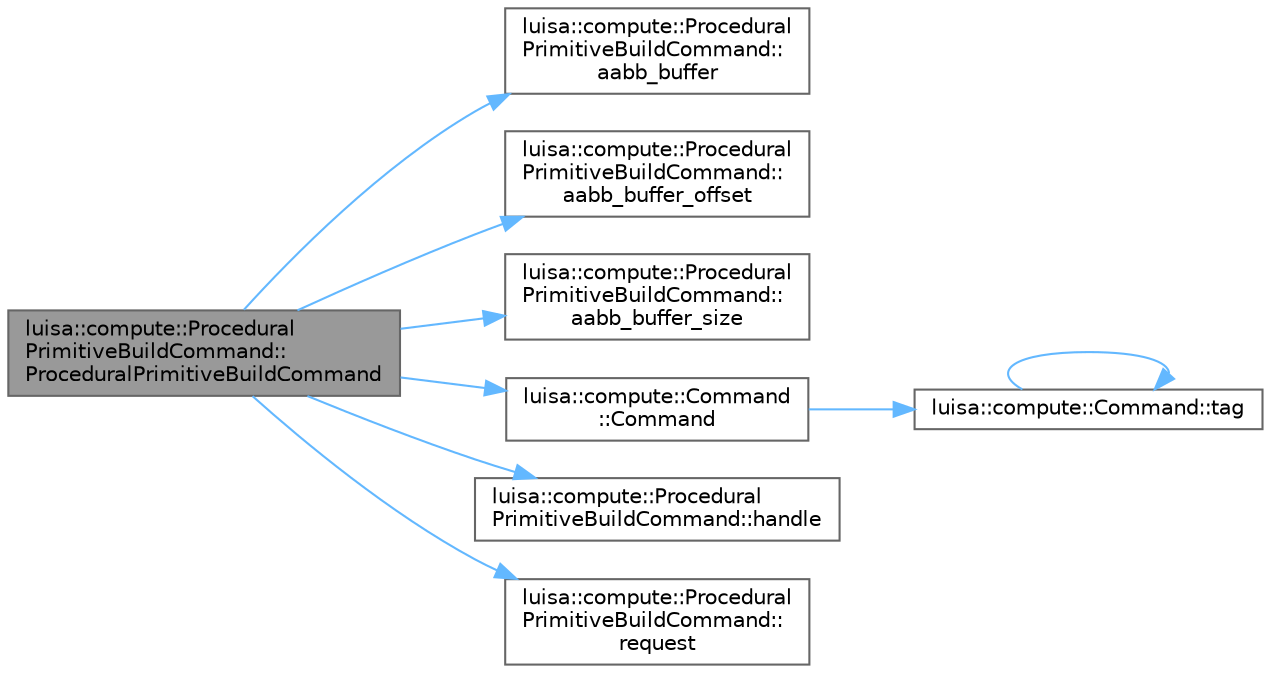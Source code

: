 digraph "luisa::compute::ProceduralPrimitiveBuildCommand::ProceduralPrimitiveBuildCommand"
{
 // LATEX_PDF_SIZE
  bgcolor="transparent";
  edge [fontname=Helvetica,fontsize=10,labelfontname=Helvetica,labelfontsize=10];
  node [fontname=Helvetica,fontsize=10,shape=box,height=0.2,width=0.4];
  rankdir="LR";
  Node1 [id="Node000001",label="luisa::compute::Procedural\lPrimitiveBuildCommand::\lProceduralPrimitiveBuildCommand",height=0.2,width=0.4,color="gray40", fillcolor="grey60", style="filled", fontcolor="black",tooltip=" "];
  Node1 -> Node2 [id="edge1_Node000001_Node000002",color="steelblue1",style="solid",tooltip=" "];
  Node2 [id="Node000002",label="luisa::compute::Procedural\lPrimitiveBuildCommand::\laabb_buffer",height=0.2,width=0.4,color="grey40", fillcolor="white", style="filled",URL="$classluisa_1_1compute_1_1_procedural_primitive_build_command.html#a9e2689abfa098d518540608efe876509",tooltip=" "];
  Node1 -> Node3 [id="edge2_Node000001_Node000003",color="steelblue1",style="solid",tooltip=" "];
  Node3 [id="Node000003",label="luisa::compute::Procedural\lPrimitiveBuildCommand::\laabb_buffer_offset",height=0.2,width=0.4,color="grey40", fillcolor="white", style="filled",URL="$classluisa_1_1compute_1_1_procedural_primitive_build_command.html#aaff58b8c806268df5cc3163e603e9242",tooltip=" "];
  Node1 -> Node4 [id="edge3_Node000001_Node000004",color="steelblue1",style="solid",tooltip=" "];
  Node4 [id="Node000004",label="luisa::compute::Procedural\lPrimitiveBuildCommand::\laabb_buffer_size",height=0.2,width=0.4,color="grey40", fillcolor="white", style="filled",URL="$classluisa_1_1compute_1_1_procedural_primitive_build_command.html#ad8902185e407d2eec53c0191802d897c",tooltip=" "];
  Node1 -> Node5 [id="edge4_Node000001_Node000005",color="steelblue1",style="solid",tooltip=" "];
  Node5 [id="Node000005",label="luisa::compute::Command\l::Command",height=0.2,width=0.4,color="grey40", fillcolor="white", style="filled",URL="$classluisa_1_1compute_1_1_command.html#a5e3352338fbe2300dbde316632484f56",tooltip=" "];
  Node5 -> Node6 [id="edge5_Node000005_Node000006",color="steelblue1",style="solid",tooltip=" "];
  Node6 [id="Node000006",label="luisa::compute::Command::tag",height=0.2,width=0.4,color="grey40", fillcolor="white", style="filled",URL="$classluisa_1_1compute_1_1_command.html#af5d6279e53fdc5a6bb50b95d7f0591ba",tooltip=" "];
  Node6 -> Node6 [id="edge6_Node000006_Node000006",color="steelblue1",style="solid",tooltip=" "];
  Node1 -> Node7 [id="edge7_Node000001_Node000007",color="steelblue1",style="solid",tooltip=" "];
  Node7 [id="Node000007",label="luisa::compute::Procedural\lPrimitiveBuildCommand::handle",height=0.2,width=0.4,color="grey40", fillcolor="white", style="filled",URL="$classluisa_1_1compute_1_1_procedural_primitive_build_command.html#a9062e5438034c5be70d58a14c432ddfe",tooltip=" "];
  Node1 -> Node8 [id="edge8_Node000001_Node000008",color="steelblue1",style="solid",tooltip=" "];
  Node8 [id="Node000008",label="luisa::compute::Procedural\lPrimitiveBuildCommand::\lrequest",height=0.2,width=0.4,color="grey40", fillcolor="white", style="filled",URL="$classluisa_1_1compute_1_1_procedural_primitive_build_command.html#a6d0596fd1e526fe6cdda2a9cce879707",tooltip=" "];
}
